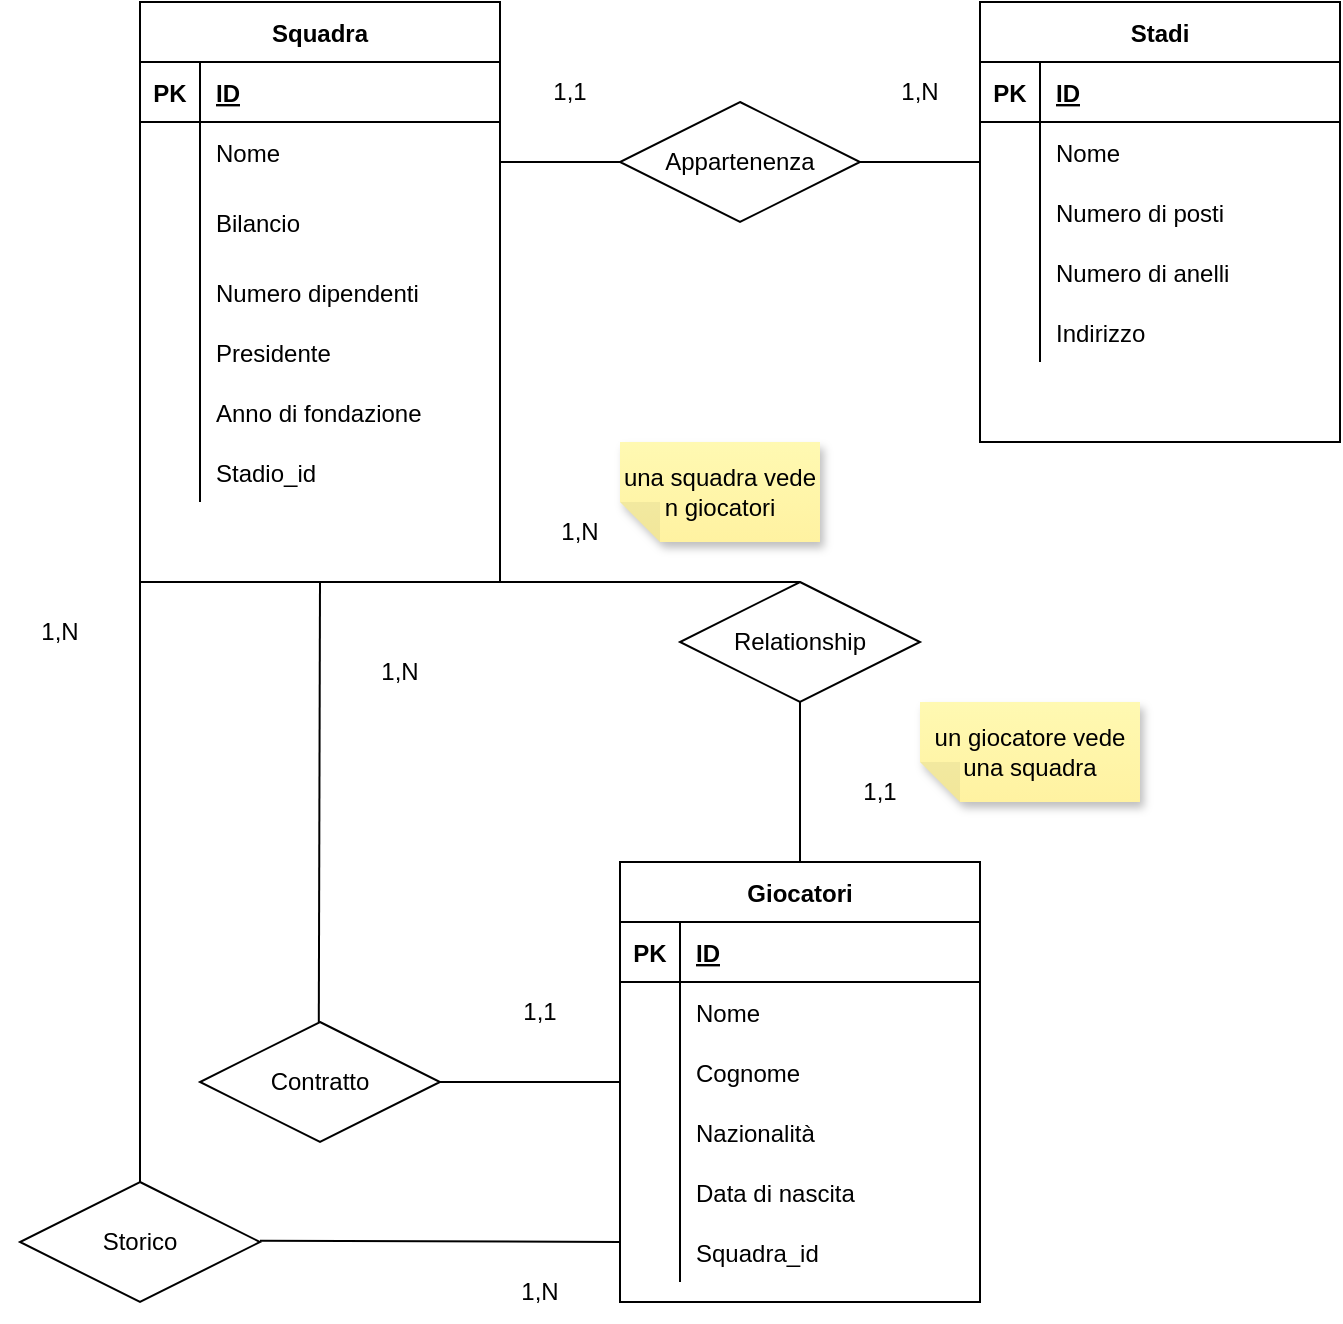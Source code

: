 <mxfile version="20.0.4" type="github">
  <diagram id="R2lEEEUBdFMjLlhIrx00" name="Page-1">
    <mxGraphModel dx="817" dy="963" grid="1" gridSize="10" guides="1" tooltips="1" connect="1" arrows="1" fold="1" page="1" pageScale="1" pageWidth="850" pageHeight="1100" math="0" shadow="0" extFonts="Permanent Marker^https://fonts.googleapis.com/css?family=Permanent+Marker">
      <root>
        <mxCell id="0" />
        <mxCell id="1" parent="0" />
        <mxCell id="sykF5DhtQ7tzf-lMTkjd-2" value="Squadra" style="shape=table;startSize=30;container=1;collapsible=1;childLayout=tableLayout;fixedRows=1;rowLines=0;fontStyle=1;align=center;resizeLast=1;hachureGap=4;" vertex="1" parent="1">
          <mxGeometry x="210" y="180" width="180" height="290" as="geometry">
            <mxRectangle x="210" y="180" width="90" height="30" as="alternateBounds" />
          </mxGeometry>
        </mxCell>
        <mxCell id="sykF5DhtQ7tzf-lMTkjd-3" value="" style="shape=tableRow;horizontal=0;startSize=0;swimlaneHead=0;swimlaneBody=0;fillColor=none;collapsible=0;dropTarget=0;points=[[0,0.5],[1,0.5]];portConstraint=eastwest;top=0;left=0;right=0;bottom=1;hachureGap=4;" vertex="1" parent="sykF5DhtQ7tzf-lMTkjd-2">
          <mxGeometry y="30" width="180" height="30" as="geometry" />
        </mxCell>
        <mxCell id="sykF5DhtQ7tzf-lMTkjd-4" value="PK" style="shape=partialRectangle;connectable=0;fillColor=none;top=0;left=0;bottom=0;right=0;fontStyle=1;overflow=hidden;hachureGap=4;" vertex="1" parent="sykF5DhtQ7tzf-lMTkjd-3">
          <mxGeometry width="30" height="30" as="geometry">
            <mxRectangle width="30" height="30" as="alternateBounds" />
          </mxGeometry>
        </mxCell>
        <mxCell id="sykF5DhtQ7tzf-lMTkjd-5" value="ID" style="shape=partialRectangle;connectable=0;fillColor=none;top=0;left=0;bottom=0;right=0;align=left;spacingLeft=6;fontStyle=5;overflow=hidden;hachureGap=4;" vertex="1" parent="sykF5DhtQ7tzf-lMTkjd-3">
          <mxGeometry x="30" width="150" height="30" as="geometry">
            <mxRectangle width="150" height="30" as="alternateBounds" />
          </mxGeometry>
        </mxCell>
        <mxCell id="sykF5DhtQ7tzf-lMTkjd-6" value="" style="shape=tableRow;horizontal=0;startSize=0;swimlaneHead=0;swimlaneBody=0;fillColor=none;collapsible=0;dropTarget=0;points=[[0,0.5],[1,0.5]];portConstraint=eastwest;top=0;left=0;right=0;bottom=0;hachureGap=4;" vertex="1" parent="sykF5DhtQ7tzf-lMTkjd-2">
          <mxGeometry y="60" width="180" height="30" as="geometry" />
        </mxCell>
        <mxCell id="sykF5DhtQ7tzf-lMTkjd-7" value="" style="shape=partialRectangle;connectable=0;fillColor=none;top=0;left=0;bottom=0;right=0;editable=1;overflow=hidden;hachureGap=4;" vertex="1" parent="sykF5DhtQ7tzf-lMTkjd-6">
          <mxGeometry width="30" height="30" as="geometry">
            <mxRectangle width="30" height="30" as="alternateBounds" />
          </mxGeometry>
        </mxCell>
        <mxCell id="sykF5DhtQ7tzf-lMTkjd-8" value="Nome" style="shape=partialRectangle;connectable=0;fillColor=none;top=0;left=0;bottom=0;right=0;align=left;spacingLeft=6;overflow=hidden;hachureGap=4;" vertex="1" parent="sykF5DhtQ7tzf-lMTkjd-6">
          <mxGeometry x="30" width="150" height="30" as="geometry">
            <mxRectangle width="150" height="30" as="alternateBounds" />
          </mxGeometry>
        </mxCell>
        <mxCell id="sykF5DhtQ7tzf-lMTkjd-9" value="" style="shape=tableRow;horizontal=0;startSize=0;swimlaneHead=0;swimlaneBody=0;fillColor=none;collapsible=0;dropTarget=0;points=[[0,0.5],[1,0.5]];portConstraint=eastwest;top=0;left=0;right=0;bottom=0;hachureGap=4;" vertex="1" parent="sykF5DhtQ7tzf-lMTkjd-2">
          <mxGeometry y="90" width="180" height="40" as="geometry" />
        </mxCell>
        <mxCell id="sykF5DhtQ7tzf-lMTkjd-10" value="" style="shape=partialRectangle;connectable=0;fillColor=none;top=0;left=0;bottom=0;right=0;editable=1;overflow=hidden;hachureGap=4;" vertex="1" parent="sykF5DhtQ7tzf-lMTkjd-9">
          <mxGeometry width="30" height="40" as="geometry">
            <mxRectangle width="30" height="40" as="alternateBounds" />
          </mxGeometry>
        </mxCell>
        <mxCell id="sykF5DhtQ7tzf-lMTkjd-11" value="Bilancio" style="shape=partialRectangle;connectable=0;fillColor=none;top=0;left=0;bottom=0;right=0;align=left;spacingLeft=6;overflow=hidden;hachureGap=4;" vertex="1" parent="sykF5DhtQ7tzf-lMTkjd-9">
          <mxGeometry x="30" width="150" height="40" as="geometry">
            <mxRectangle width="150" height="40" as="alternateBounds" />
          </mxGeometry>
        </mxCell>
        <mxCell id="sykF5DhtQ7tzf-lMTkjd-12" value="" style="shape=tableRow;horizontal=0;startSize=0;swimlaneHead=0;swimlaneBody=0;fillColor=none;collapsible=0;dropTarget=0;points=[[0,0.5],[1,0.5]];portConstraint=eastwest;top=0;left=0;right=0;bottom=0;hachureGap=4;" vertex="1" parent="sykF5DhtQ7tzf-lMTkjd-2">
          <mxGeometry y="130" width="180" height="30" as="geometry" />
        </mxCell>
        <mxCell id="sykF5DhtQ7tzf-lMTkjd-13" value="" style="shape=partialRectangle;connectable=0;fillColor=none;top=0;left=0;bottom=0;right=0;editable=1;overflow=hidden;hachureGap=4;" vertex="1" parent="sykF5DhtQ7tzf-lMTkjd-12">
          <mxGeometry width="30" height="30" as="geometry">
            <mxRectangle width="30" height="30" as="alternateBounds" />
          </mxGeometry>
        </mxCell>
        <mxCell id="sykF5DhtQ7tzf-lMTkjd-14" value="Numero dipendenti " style="shape=partialRectangle;connectable=0;fillColor=none;top=0;left=0;bottom=0;right=0;align=left;spacingLeft=6;overflow=hidden;hachureGap=4;" vertex="1" parent="sykF5DhtQ7tzf-lMTkjd-12">
          <mxGeometry x="30" width="150" height="30" as="geometry">
            <mxRectangle width="150" height="30" as="alternateBounds" />
          </mxGeometry>
        </mxCell>
        <mxCell id="sykF5DhtQ7tzf-lMTkjd-33" value="" style="shape=tableRow;horizontal=0;startSize=0;swimlaneHead=0;swimlaneBody=0;fillColor=none;collapsible=0;dropTarget=0;points=[[0,0.5],[1,0.5]];portConstraint=eastwest;top=0;left=0;right=0;bottom=0;hachureGap=4;" vertex="1" parent="sykF5DhtQ7tzf-lMTkjd-2">
          <mxGeometry y="160" width="180" height="30" as="geometry" />
        </mxCell>
        <mxCell id="sykF5DhtQ7tzf-lMTkjd-34" value="" style="shape=partialRectangle;connectable=0;fillColor=none;top=0;left=0;bottom=0;right=0;editable=1;overflow=hidden;hachureGap=4;" vertex="1" parent="sykF5DhtQ7tzf-lMTkjd-33">
          <mxGeometry width="30" height="30" as="geometry">
            <mxRectangle width="30" height="30" as="alternateBounds" />
          </mxGeometry>
        </mxCell>
        <mxCell id="sykF5DhtQ7tzf-lMTkjd-35" value="Presidente" style="shape=partialRectangle;connectable=0;fillColor=none;top=0;left=0;bottom=0;right=0;align=left;spacingLeft=6;overflow=hidden;hachureGap=4;" vertex="1" parent="sykF5DhtQ7tzf-lMTkjd-33">
          <mxGeometry x="30" width="150" height="30" as="geometry">
            <mxRectangle width="150" height="30" as="alternateBounds" />
          </mxGeometry>
        </mxCell>
        <mxCell id="sykF5DhtQ7tzf-lMTkjd-29" value="" style="shape=tableRow;horizontal=0;startSize=0;swimlaneHead=0;swimlaneBody=0;fillColor=none;collapsible=0;dropTarget=0;points=[[0,0.5],[1,0.5]];portConstraint=eastwest;top=0;left=0;right=0;bottom=0;hachureGap=4;" vertex="1" parent="sykF5DhtQ7tzf-lMTkjd-2">
          <mxGeometry y="190" width="180" height="30" as="geometry" />
        </mxCell>
        <mxCell id="sykF5DhtQ7tzf-lMTkjd-30" value="" style="shape=partialRectangle;connectable=0;fillColor=none;top=0;left=0;bottom=0;right=0;editable=1;overflow=hidden;hachureGap=4;" vertex="1" parent="sykF5DhtQ7tzf-lMTkjd-29">
          <mxGeometry width="30" height="30" as="geometry">
            <mxRectangle width="30" height="30" as="alternateBounds" />
          </mxGeometry>
        </mxCell>
        <mxCell id="sykF5DhtQ7tzf-lMTkjd-31" value="Anno di fondazione" style="shape=partialRectangle;connectable=0;fillColor=none;top=0;left=0;bottom=0;right=0;align=left;spacingLeft=6;overflow=hidden;hachureGap=4;" vertex="1" parent="sykF5DhtQ7tzf-lMTkjd-29">
          <mxGeometry x="30" width="150" height="30" as="geometry">
            <mxRectangle width="150" height="30" as="alternateBounds" />
          </mxGeometry>
        </mxCell>
        <mxCell id="sykF5DhtQ7tzf-lMTkjd-46" value="" style="shape=tableRow;horizontal=0;startSize=0;swimlaneHead=0;swimlaneBody=0;fillColor=none;collapsible=0;dropTarget=0;points=[[0,0.5],[1,0.5]];portConstraint=eastwest;top=0;left=0;right=0;bottom=0;hachureGap=4;" vertex="1" parent="sykF5DhtQ7tzf-lMTkjd-2">
          <mxGeometry y="220" width="180" height="30" as="geometry" />
        </mxCell>
        <mxCell id="sykF5DhtQ7tzf-lMTkjd-47" value="" style="shape=partialRectangle;connectable=0;fillColor=none;top=0;left=0;bottom=0;right=0;editable=1;overflow=hidden;hachureGap=4;" vertex="1" parent="sykF5DhtQ7tzf-lMTkjd-46">
          <mxGeometry width="30" height="30" as="geometry">
            <mxRectangle width="30" height="30" as="alternateBounds" />
          </mxGeometry>
        </mxCell>
        <mxCell id="sykF5DhtQ7tzf-lMTkjd-48" value="Stadio_id" style="shape=partialRectangle;connectable=0;fillColor=none;top=0;left=0;bottom=0;right=0;align=left;spacingLeft=6;overflow=hidden;hachureGap=4;" vertex="1" parent="sykF5DhtQ7tzf-lMTkjd-46">
          <mxGeometry x="30" width="150" height="30" as="geometry">
            <mxRectangle width="150" height="30" as="alternateBounds" />
          </mxGeometry>
        </mxCell>
        <mxCell id="sykF5DhtQ7tzf-lMTkjd-15" value="Stadi" style="shape=table;startSize=30;container=1;collapsible=1;childLayout=tableLayout;fixedRows=1;rowLines=0;fontStyle=1;align=center;resizeLast=1;hachureGap=4;" vertex="1" parent="1">
          <mxGeometry x="630" y="180" width="180" height="220" as="geometry" />
        </mxCell>
        <mxCell id="sykF5DhtQ7tzf-lMTkjd-16" value="" style="shape=tableRow;horizontal=0;startSize=0;swimlaneHead=0;swimlaneBody=0;fillColor=none;collapsible=0;dropTarget=0;points=[[0,0.5],[1,0.5]];portConstraint=eastwest;top=0;left=0;right=0;bottom=1;hachureGap=4;" vertex="1" parent="sykF5DhtQ7tzf-lMTkjd-15">
          <mxGeometry y="30" width="180" height="30" as="geometry" />
        </mxCell>
        <mxCell id="sykF5DhtQ7tzf-lMTkjd-17" value="PK" style="shape=partialRectangle;connectable=0;fillColor=none;top=0;left=0;bottom=0;right=0;fontStyle=1;overflow=hidden;hachureGap=4;" vertex="1" parent="sykF5DhtQ7tzf-lMTkjd-16">
          <mxGeometry width="30" height="30" as="geometry">
            <mxRectangle width="30" height="30" as="alternateBounds" />
          </mxGeometry>
        </mxCell>
        <mxCell id="sykF5DhtQ7tzf-lMTkjd-18" value="ID" style="shape=partialRectangle;connectable=0;fillColor=none;top=0;left=0;bottom=0;right=0;align=left;spacingLeft=6;fontStyle=5;overflow=hidden;hachureGap=4;" vertex="1" parent="sykF5DhtQ7tzf-lMTkjd-16">
          <mxGeometry x="30" width="150" height="30" as="geometry">
            <mxRectangle width="150" height="30" as="alternateBounds" />
          </mxGeometry>
        </mxCell>
        <mxCell id="sykF5DhtQ7tzf-lMTkjd-19" value="" style="shape=tableRow;horizontal=0;startSize=0;swimlaneHead=0;swimlaneBody=0;fillColor=none;collapsible=0;dropTarget=0;points=[[0,0.5],[1,0.5]];portConstraint=eastwest;top=0;left=0;right=0;bottom=0;hachureGap=4;" vertex="1" parent="sykF5DhtQ7tzf-lMTkjd-15">
          <mxGeometry y="60" width="180" height="30" as="geometry" />
        </mxCell>
        <mxCell id="sykF5DhtQ7tzf-lMTkjd-20" value="" style="shape=partialRectangle;connectable=0;fillColor=none;top=0;left=0;bottom=0;right=0;editable=1;overflow=hidden;hachureGap=4;" vertex="1" parent="sykF5DhtQ7tzf-lMTkjd-19">
          <mxGeometry width="30" height="30" as="geometry">
            <mxRectangle width="30" height="30" as="alternateBounds" />
          </mxGeometry>
        </mxCell>
        <mxCell id="sykF5DhtQ7tzf-lMTkjd-21" value="Nome" style="shape=partialRectangle;connectable=0;fillColor=none;top=0;left=0;bottom=0;right=0;align=left;spacingLeft=6;overflow=hidden;hachureGap=4;" vertex="1" parent="sykF5DhtQ7tzf-lMTkjd-19">
          <mxGeometry x="30" width="150" height="30" as="geometry">
            <mxRectangle width="150" height="30" as="alternateBounds" />
          </mxGeometry>
        </mxCell>
        <mxCell id="sykF5DhtQ7tzf-lMTkjd-22" value="" style="shape=tableRow;horizontal=0;startSize=0;swimlaneHead=0;swimlaneBody=0;fillColor=none;collapsible=0;dropTarget=0;points=[[0,0.5],[1,0.5]];portConstraint=eastwest;top=0;left=0;right=0;bottom=0;hachureGap=4;" vertex="1" parent="sykF5DhtQ7tzf-lMTkjd-15">
          <mxGeometry y="90" width="180" height="30" as="geometry" />
        </mxCell>
        <mxCell id="sykF5DhtQ7tzf-lMTkjd-23" value="" style="shape=partialRectangle;connectable=0;fillColor=none;top=0;left=0;bottom=0;right=0;editable=1;overflow=hidden;hachureGap=4;" vertex="1" parent="sykF5DhtQ7tzf-lMTkjd-22">
          <mxGeometry width="30" height="30" as="geometry">
            <mxRectangle width="30" height="30" as="alternateBounds" />
          </mxGeometry>
        </mxCell>
        <mxCell id="sykF5DhtQ7tzf-lMTkjd-24" value="Numero di posti" style="shape=partialRectangle;connectable=0;fillColor=none;top=0;left=0;bottom=0;right=0;align=left;spacingLeft=6;overflow=hidden;hachureGap=4;" vertex="1" parent="sykF5DhtQ7tzf-lMTkjd-22">
          <mxGeometry x="30" width="150" height="30" as="geometry">
            <mxRectangle width="150" height="30" as="alternateBounds" />
          </mxGeometry>
        </mxCell>
        <mxCell id="sykF5DhtQ7tzf-lMTkjd-25" value="" style="shape=tableRow;horizontal=0;startSize=0;swimlaneHead=0;swimlaneBody=0;fillColor=none;collapsible=0;dropTarget=0;points=[[0,0.5],[1,0.5]];portConstraint=eastwest;top=0;left=0;right=0;bottom=0;hachureGap=4;" vertex="1" parent="sykF5DhtQ7tzf-lMTkjd-15">
          <mxGeometry y="120" width="180" height="30" as="geometry" />
        </mxCell>
        <mxCell id="sykF5DhtQ7tzf-lMTkjd-26" value="" style="shape=partialRectangle;connectable=0;fillColor=none;top=0;left=0;bottom=0;right=0;editable=1;overflow=hidden;hachureGap=4;" vertex="1" parent="sykF5DhtQ7tzf-lMTkjd-25">
          <mxGeometry width="30" height="30" as="geometry">
            <mxRectangle width="30" height="30" as="alternateBounds" />
          </mxGeometry>
        </mxCell>
        <mxCell id="sykF5DhtQ7tzf-lMTkjd-27" value="Numero di anelli" style="shape=partialRectangle;connectable=0;fillColor=none;top=0;left=0;bottom=0;right=0;align=left;spacingLeft=6;overflow=hidden;hachureGap=4;" vertex="1" parent="sykF5DhtQ7tzf-lMTkjd-25">
          <mxGeometry x="30" width="150" height="30" as="geometry">
            <mxRectangle width="150" height="30" as="alternateBounds" />
          </mxGeometry>
        </mxCell>
        <mxCell id="sykF5DhtQ7tzf-lMTkjd-42" value="" style="shape=tableRow;horizontal=0;startSize=0;swimlaneHead=0;swimlaneBody=0;fillColor=none;collapsible=0;dropTarget=0;points=[[0,0.5],[1,0.5]];portConstraint=eastwest;top=0;left=0;right=0;bottom=0;hachureGap=4;" vertex="1" parent="sykF5DhtQ7tzf-lMTkjd-15">
          <mxGeometry y="150" width="180" height="30" as="geometry" />
        </mxCell>
        <mxCell id="sykF5DhtQ7tzf-lMTkjd-43" value="" style="shape=partialRectangle;connectable=0;fillColor=none;top=0;left=0;bottom=0;right=0;editable=1;overflow=hidden;hachureGap=4;" vertex="1" parent="sykF5DhtQ7tzf-lMTkjd-42">
          <mxGeometry width="30" height="30" as="geometry">
            <mxRectangle width="30" height="30" as="alternateBounds" />
          </mxGeometry>
        </mxCell>
        <mxCell id="sykF5DhtQ7tzf-lMTkjd-44" value="Indirizzo" style="shape=partialRectangle;connectable=0;fillColor=none;top=0;left=0;bottom=0;right=0;align=left;spacingLeft=6;overflow=hidden;hachureGap=4;" vertex="1" parent="sykF5DhtQ7tzf-lMTkjd-42">
          <mxGeometry x="30" width="150" height="30" as="geometry">
            <mxRectangle width="150" height="30" as="alternateBounds" />
          </mxGeometry>
        </mxCell>
        <mxCell id="sykF5DhtQ7tzf-lMTkjd-36" value="Appartenenza" style="shape=rhombus;perimeter=rhombusPerimeter;whiteSpace=wrap;html=1;align=center;hachureGap=4;" vertex="1" parent="1">
          <mxGeometry x="450" y="230" width="120" height="60" as="geometry" />
        </mxCell>
        <mxCell id="sykF5DhtQ7tzf-lMTkjd-37" value="" style="line;strokeWidth=1;rotatable=0;dashed=0;labelPosition=right;align=left;verticalAlign=middle;spacingTop=0;spacingLeft=6;points=[];portConstraint=eastwest;hachureGap=4;" vertex="1" parent="1">
          <mxGeometry x="390" y="255" width="60" height="10" as="geometry" />
        </mxCell>
        <mxCell id="sykF5DhtQ7tzf-lMTkjd-38" value="" style="line;strokeWidth=1;rotatable=0;dashed=0;labelPosition=right;align=left;verticalAlign=middle;spacingTop=0;spacingLeft=6;points=[];portConstraint=eastwest;hachureGap=4;" vertex="1" parent="1">
          <mxGeometry x="570" y="255" width="60" height="10" as="geometry" />
        </mxCell>
        <mxCell id="sykF5DhtQ7tzf-lMTkjd-39" value="1,1" style="text;html=1;strokeColor=none;fillColor=none;align=center;verticalAlign=middle;whiteSpace=wrap;rounded=0;hachureGap=4;" vertex="1" parent="1">
          <mxGeometry x="395" y="210" width="60" height="30" as="geometry" />
        </mxCell>
        <mxCell id="sykF5DhtQ7tzf-lMTkjd-40" value="1,N" style="text;html=1;strokeColor=none;fillColor=none;align=center;verticalAlign=middle;whiteSpace=wrap;rounded=0;hachureGap=4;" vertex="1" parent="1">
          <mxGeometry x="570" y="210" width="60" height="30" as="geometry" />
        </mxCell>
        <mxCell id="sykF5DhtQ7tzf-lMTkjd-49" value="Giocatori" style="shape=table;startSize=30;container=1;collapsible=1;childLayout=tableLayout;fixedRows=1;rowLines=0;fontStyle=1;align=center;resizeLast=1;hachureGap=4;" vertex="1" parent="1">
          <mxGeometry x="450" y="610" width="180" height="220" as="geometry" />
        </mxCell>
        <mxCell id="sykF5DhtQ7tzf-lMTkjd-50" value="" style="shape=tableRow;horizontal=0;startSize=0;swimlaneHead=0;swimlaneBody=0;fillColor=none;collapsible=0;dropTarget=0;points=[[0,0.5],[1,0.5]];portConstraint=eastwest;top=0;left=0;right=0;bottom=1;hachureGap=4;" vertex="1" parent="sykF5DhtQ7tzf-lMTkjd-49">
          <mxGeometry y="30" width="180" height="30" as="geometry" />
        </mxCell>
        <mxCell id="sykF5DhtQ7tzf-lMTkjd-51" value="PK" style="shape=partialRectangle;connectable=0;fillColor=none;top=0;left=0;bottom=0;right=0;fontStyle=1;overflow=hidden;hachureGap=4;" vertex="1" parent="sykF5DhtQ7tzf-lMTkjd-50">
          <mxGeometry width="30" height="30" as="geometry">
            <mxRectangle width="30" height="30" as="alternateBounds" />
          </mxGeometry>
        </mxCell>
        <mxCell id="sykF5DhtQ7tzf-lMTkjd-52" value="ID" style="shape=partialRectangle;connectable=0;fillColor=none;top=0;left=0;bottom=0;right=0;align=left;spacingLeft=6;fontStyle=5;overflow=hidden;hachureGap=4;" vertex="1" parent="sykF5DhtQ7tzf-lMTkjd-50">
          <mxGeometry x="30" width="150" height="30" as="geometry">
            <mxRectangle width="150" height="30" as="alternateBounds" />
          </mxGeometry>
        </mxCell>
        <mxCell id="sykF5DhtQ7tzf-lMTkjd-53" value="" style="shape=tableRow;horizontal=0;startSize=0;swimlaneHead=0;swimlaneBody=0;fillColor=none;collapsible=0;dropTarget=0;points=[[0,0.5],[1,0.5]];portConstraint=eastwest;top=0;left=0;right=0;bottom=0;hachureGap=4;" vertex="1" parent="sykF5DhtQ7tzf-lMTkjd-49">
          <mxGeometry y="60" width="180" height="30" as="geometry" />
        </mxCell>
        <mxCell id="sykF5DhtQ7tzf-lMTkjd-54" value="" style="shape=partialRectangle;connectable=0;fillColor=none;top=0;left=0;bottom=0;right=0;editable=1;overflow=hidden;hachureGap=4;" vertex="1" parent="sykF5DhtQ7tzf-lMTkjd-53">
          <mxGeometry width="30" height="30" as="geometry">
            <mxRectangle width="30" height="30" as="alternateBounds" />
          </mxGeometry>
        </mxCell>
        <mxCell id="sykF5DhtQ7tzf-lMTkjd-55" value="Nome" style="shape=partialRectangle;connectable=0;fillColor=none;top=0;left=0;bottom=0;right=0;align=left;spacingLeft=6;overflow=hidden;hachureGap=4;" vertex="1" parent="sykF5DhtQ7tzf-lMTkjd-53">
          <mxGeometry x="30" width="150" height="30" as="geometry">
            <mxRectangle width="150" height="30" as="alternateBounds" />
          </mxGeometry>
        </mxCell>
        <mxCell id="sykF5DhtQ7tzf-lMTkjd-56" value="" style="shape=tableRow;horizontal=0;startSize=0;swimlaneHead=0;swimlaneBody=0;fillColor=none;collapsible=0;dropTarget=0;points=[[0,0.5],[1,0.5]];portConstraint=eastwest;top=0;left=0;right=0;bottom=0;hachureGap=4;" vertex="1" parent="sykF5DhtQ7tzf-lMTkjd-49">
          <mxGeometry y="90" width="180" height="30" as="geometry" />
        </mxCell>
        <mxCell id="sykF5DhtQ7tzf-lMTkjd-57" value="" style="shape=partialRectangle;connectable=0;fillColor=none;top=0;left=0;bottom=0;right=0;editable=1;overflow=hidden;hachureGap=4;" vertex="1" parent="sykF5DhtQ7tzf-lMTkjd-56">
          <mxGeometry width="30" height="30" as="geometry">
            <mxRectangle width="30" height="30" as="alternateBounds" />
          </mxGeometry>
        </mxCell>
        <mxCell id="sykF5DhtQ7tzf-lMTkjd-58" value="Cognome" style="shape=partialRectangle;connectable=0;fillColor=none;top=0;left=0;bottom=0;right=0;align=left;spacingLeft=6;overflow=hidden;hachureGap=4;" vertex="1" parent="sykF5DhtQ7tzf-lMTkjd-56">
          <mxGeometry x="30" width="150" height="30" as="geometry">
            <mxRectangle width="150" height="30" as="alternateBounds" />
          </mxGeometry>
        </mxCell>
        <mxCell id="sykF5DhtQ7tzf-lMTkjd-59" value="" style="shape=tableRow;horizontal=0;startSize=0;swimlaneHead=0;swimlaneBody=0;fillColor=none;collapsible=0;dropTarget=0;points=[[0,0.5],[1,0.5]];portConstraint=eastwest;top=0;left=0;right=0;bottom=0;hachureGap=4;" vertex="1" parent="sykF5DhtQ7tzf-lMTkjd-49">
          <mxGeometry y="120" width="180" height="30" as="geometry" />
        </mxCell>
        <mxCell id="sykF5DhtQ7tzf-lMTkjd-60" value="" style="shape=partialRectangle;connectable=0;fillColor=none;top=0;left=0;bottom=0;right=0;editable=1;overflow=hidden;hachureGap=4;" vertex="1" parent="sykF5DhtQ7tzf-lMTkjd-59">
          <mxGeometry width="30" height="30" as="geometry">
            <mxRectangle width="30" height="30" as="alternateBounds" />
          </mxGeometry>
        </mxCell>
        <mxCell id="sykF5DhtQ7tzf-lMTkjd-61" value="Nazionalità" style="shape=partialRectangle;connectable=0;fillColor=none;top=0;left=0;bottom=0;right=0;align=left;spacingLeft=6;overflow=hidden;hachureGap=4;" vertex="1" parent="sykF5DhtQ7tzf-lMTkjd-59">
          <mxGeometry x="30" width="150" height="30" as="geometry">
            <mxRectangle width="150" height="30" as="alternateBounds" />
          </mxGeometry>
        </mxCell>
        <mxCell id="sykF5DhtQ7tzf-lMTkjd-63" value="" style="shape=tableRow;horizontal=0;startSize=0;swimlaneHead=0;swimlaneBody=0;fillColor=none;collapsible=0;dropTarget=0;points=[[0,0.5],[1,0.5]];portConstraint=eastwest;top=0;left=0;right=0;bottom=0;hachureGap=4;" vertex="1" parent="sykF5DhtQ7tzf-lMTkjd-49">
          <mxGeometry y="150" width="180" height="30" as="geometry" />
        </mxCell>
        <mxCell id="sykF5DhtQ7tzf-lMTkjd-64" value="" style="shape=partialRectangle;connectable=0;fillColor=none;top=0;left=0;bottom=0;right=0;editable=1;overflow=hidden;hachureGap=4;" vertex="1" parent="sykF5DhtQ7tzf-lMTkjd-63">
          <mxGeometry width="30" height="30" as="geometry">
            <mxRectangle width="30" height="30" as="alternateBounds" />
          </mxGeometry>
        </mxCell>
        <mxCell id="sykF5DhtQ7tzf-lMTkjd-65" value="Data di nascita" style="shape=partialRectangle;connectable=0;fillColor=none;top=0;left=0;bottom=0;right=0;align=left;spacingLeft=6;overflow=hidden;hachureGap=4;" vertex="1" parent="sykF5DhtQ7tzf-lMTkjd-63">
          <mxGeometry x="30" width="150" height="30" as="geometry">
            <mxRectangle width="150" height="30" as="alternateBounds" />
          </mxGeometry>
        </mxCell>
        <mxCell id="sykF5DhtQ7tzf-lMTkjd-67" value="" style="shape=tableRow;horizontal=0;startSize=0;swimlaneHead=0;swimlaneBody=0;fillColor=none;collapsible=0;dropTarget=0;points=[[0,0.5],[1,0.5]];portConstraint=eastwest;top=0;left=0;right=0;bottom=0;hachureGap=4;" vertex="1" parent="sykF5DhtQ7tzf-lMTkjd-49">
          <mxGeometry y="180" width="180" height="30" as="geometry" />
        </mxCell>
        <mxCell id="sykF5DhtQ7tzf-lMTkjd-68" value="" style="shape=partialRectangle;connectable=0;fillColor=none;top=0;left=0;bottom=0;right=0;editable=1;overflow=hidden;hachureGap=4;" vertex="1" parent="sykF5DhtQ7tzf-lMTkjd-67">
          <mxGeometry width="30" height="30" as="geometry">
            <mxRectangle width="30" height="30" as="alternateBounds" />
          </mxGeometry>
        </mxCell>
        <mxCell id="sykF5DhtQ7tzf-lMTkjd-69" value="Squadra_id" style="shape=partialRectangle;connectable=0;fillColor=none;top=0;left=0;bottom=0;right=0;align=left;spacingLeft=6;overflow=hidden;hachureGap=4;" vertex="1" parent="sykF5DhtQ7tzf-lMTkjd-67">
          <mxGeometry x="30" width="150" height="30" as="geometry">
            <mxRectangle width="150" height="30" as="alternateBounds" />
          </mxGeometry>
        </mxCell>
        <mxCell id="sykF5DhtQ7tzf-lMTkjd-70" value="Contratto" style="shape=rhombus;perimeter=rhombusPerimeter;whiteSpace=wrap;html=1;align=center;hachureGap=4;" vertex="1" parent="1">
          <mxGeometry x="240" y="690" width="120" height="60" as="geometry" />
        </mxCell>
        <mxCell id="sykF5DhtQ7tzf-lMTkjd-73" value="" style="line;strokeWidth=1;rotatable=0;dashed=0;labelPosition=right;align=left;verticalAlign=middle;spacingTop=0;spacingLeft=6;points=[];portConstraint=eastwest;hachureGap=4;" vertex="1" parent="1">
          <mxGeometry x="360" y="715" width="90" height="10" as="geometry" />
        </mxCell>
        <mxCell id="sykF5DhtQ7tzf-lMTkjd-75" value="" style="endArrow=none;html=1;rounded=0;startSize=14;endSize=14;sourcePerimeterSpacing=8;targetPerimeterSpacing=8;curved=1;entryX=0.5;entryY=1;entryDx=0;entryDy=0;" edge="1" parent="1" target="sykF5DhtQ7tzf-lMTkjd-2">
          <mxGeometry relative="1" as="geometry">
            <mxPoint x="299.4" y="690" as="sourcePoint" />
            <mxPoint x="299.4" y="580" as="targetPoint" />
          </mxGeometry>
        </mxCell>
        <mxCell id="sykF5DhtQ7tzf-lMTkjd-76" value="1,N" style="text;strokeColor=none;fillColor=none;html=1;align=center;verticalAlign=middle;whiteSpace=wrap;rounded=0;hachureGap=4;" vertex="1" parent="1">
          <mxGeometry x="310" y="500" width="60" height="30" as="geometry" />
        </mxCell>
        <mxCell id="sykF5DhtQ7tzf-lMTkjd-77" value="1,1" style="text;strokeColor=none;fillColor=none;html=1;align=center;verticalAlign=middle;whiteSpace=wrap;rounded=0;hachureGap=4;" vertex="1" parent="1">
          <mxGeometry x="380" y="670" width="60" height="30" as="geometry" />
        </mxCell>
        <mxCell id="sykF5DhtQ7tzf-lMTkjd-78" value="Relationship" style="shape=rhombus;perimeter=rhombusPerimeter;whiteSpace=wrap;html=1;align=center;hachureGap=4;" vertex="1" parent="1">
          <mxGeometry x="480" y="470" width="120" height="60" as="geometry" />
        </mxCell>
        <mxCell id="sykF5DhtQ7tzf-lMTkjd-79" value="" style="endArrow=none;html=1;rounded=0;startSize=14;endSize=14;sourcePerimeterSpacing=8;targetPerimeterSpacing=8;curved=1;" edge="1" parent="1">
          <mxGeometry relative="1" as="geometry">
            <mxPoint x="390" y="470" as="sourcePoint" />
            <mxPoint x="540" y="470" as="targetPoint" />
          </mxGeometry>
        </mxCell>
        <mxCell id="sykF5DhtQ7tzf-lMTkjd-80" value="" style="endArrow=none;html=1;rounded=0;startSize=14;endSize=14;sourcePerimeterSpacing=8;targetPerimeterSpacing=8;curved=1;entryX=0.5;entryY=0;entryDx=0;entryDy=0;exitX=0.5;exitY=1;exitDx=0;exitDy=0;" edge="1" parent="1" source="sykF5DhtQ7tzf-lMTkjd-78" target="sykF5DhtQ7tzf-lMTkjd-49">
          <mxGeometry relative="1" as="geometry">
            <mxPoint x="630" y="549" as="sourcePoint" />
            <mxPoint x="790" y="549" as="targetPoint" />
            <Array as="points">
              <mxPoint x="540" y="580" />
            </Array>
          </mxGeometry>
        </mxCell>
        <mxCell id="sykF5DhtQ7tzf-lMTkjd-81" value="1,N" style="text;strokeColor=none;fillColor=none;html=1;align=center;verticalAlign=middle;whiteSpace=wrap;rounded=0;hachureGap=4;" vertex="1" parent="1">
          <mxGeometry x="400" y="430" width="60" height="30" as="geometry" />
        </mxCell>
        <mxCell id="sykF5DhtQ7tzf-lMTkjd-82" value="1,1" style="text;strokeColor=none;fillColor=none;html=1;align=center;verticalAlign=middle;whiteSpace=wrap;rounded=0;hachureGap=4;" vertex="1" parent="1">
          <mxGeometry x="550" y="560" width="60" height="30" as="geometry" />
        </mxCell>
        <mxCell id="sykF5DhtQ7tzf-lMTkjd-83" value="una squadra vede n giocatori" style="shape=note;whiteSpace=wrap;html=1;backgroundOutline=1;fontColor=#000000;darkOpacity=0.05;fillColor=#FFF9B2;strokeColor=none;fillStyle=solid;direction=west;gradientDirection=north;gradientColor=#FFF2A1;shadow=1;size=20;pointerEvents=1;hachureGap=4;" vertex="1" parent="1">
          <mxGeometry x="450" y="400" width="100" height="50" as="geometry" />
        </mxCell>
        <mxCell id="sykF5DhtQ7tzf-lMTkjd-84" value="un giocatore vede una squadra" style="shape=note;whiteSpace=wrap;html=1;backgroundOutline=1;fontColor=#000000;darkOpacity=0.05;fillColor=#FFF9B2;strokeColor=none;fillStyle=solid;direction=west;gradientDirection=north;gradientColor=#FFF2A1;shadow=1;size=20;pointerEvents=1;hachureGap=4;" vertex="1" parent="1">
          <mxGeometry x="600" y="530" width="110" height="50" as="geometry" />
        </mxCell>
        <mxCell id="sykF5DhtQ7tzf-lMTkjd-85" value="Storico" style="shape=rhombus;perimeter=rhombusPerimeter;whiteSpace=wrap;html=1;align=center;hachureGap=4;" vertex="1" parent="1">
          <mxGeometry x="150" y="770" width="120" height="60" as="geometry" />
        </mxCell>
        <mxCell id="sykF5DhtQ7tzf-lMTkjd-86" value="" style="endArrow=none;html=1;rounded=0;startSize=14;endSize=14;sourcePerimeterSpacing=8;targetPerimeterSpacing=8;curved=1;entryX=0;entryY=0.333;entryDx=0;entryDy=0;entryPerimeter=0;" edge="1" parent="1" target="sykF5DhtQ7tzf-lMTkjd-67">
          <mxGeometry relative="1" as="geometry">
            <mxPoint x="270" y="799.4" as="sourcePoint" />
            <mxPoint x="440" y="799" as="targetPoint" />
          </mxGeometry>
        </mxCell>
        <mxCell id="sykF5DhtQ7tzf-lMTkjd-87" value="" style="endArrow=none;html=1;rounded=0;startSize=14;endSize=14;sourcePerimeterSpacing=8;targetPerimeterSpacing=8;curved=1;entryX=0;entryY=1;entryDx=0;entryDy=0;" edge="1" parent="1" target="sykF5DhtQ7tzf-lMTkjd-2">
          <mxGeometry relative="1" as="geometry">
            <mxPoint x="210" y="770" as="sourcePoint" />
            <mxPoint x="370" y="770" as="targetPoint" />
          </mxGeometry>
        </mxCell>
        <mxCell id="sykF5DhtQ7tzf-lMTkjd-88" value="1,N" style="text;strokeColor=none;fillColor=none;html=1;align=center;verticalAlign=middle;whiteSpace=wrap;rounded=0;hachureGap=4;" vertex="1" parent="1">
          <mxGeometry x="140" y="480" width="60" height="30" as="geometry" />
        </mxCell>
        <mxCell id="sykF5DhtQ7tzf-lMTkjd-89" value="1,N" style="text;strokeColor=none;fillColor=none;html=1;align=center;verticalAlign=middle;whiteSpace=wrap;rounded=0;hachureGap=4;" vertex="1" parent="1">
          <mxGeometry x="380" y="810" width="60" height="30" as="geometry" />
        </mxCell>
      </root>
    </mxGraphModel>
  </diagram>
</mxfile>
